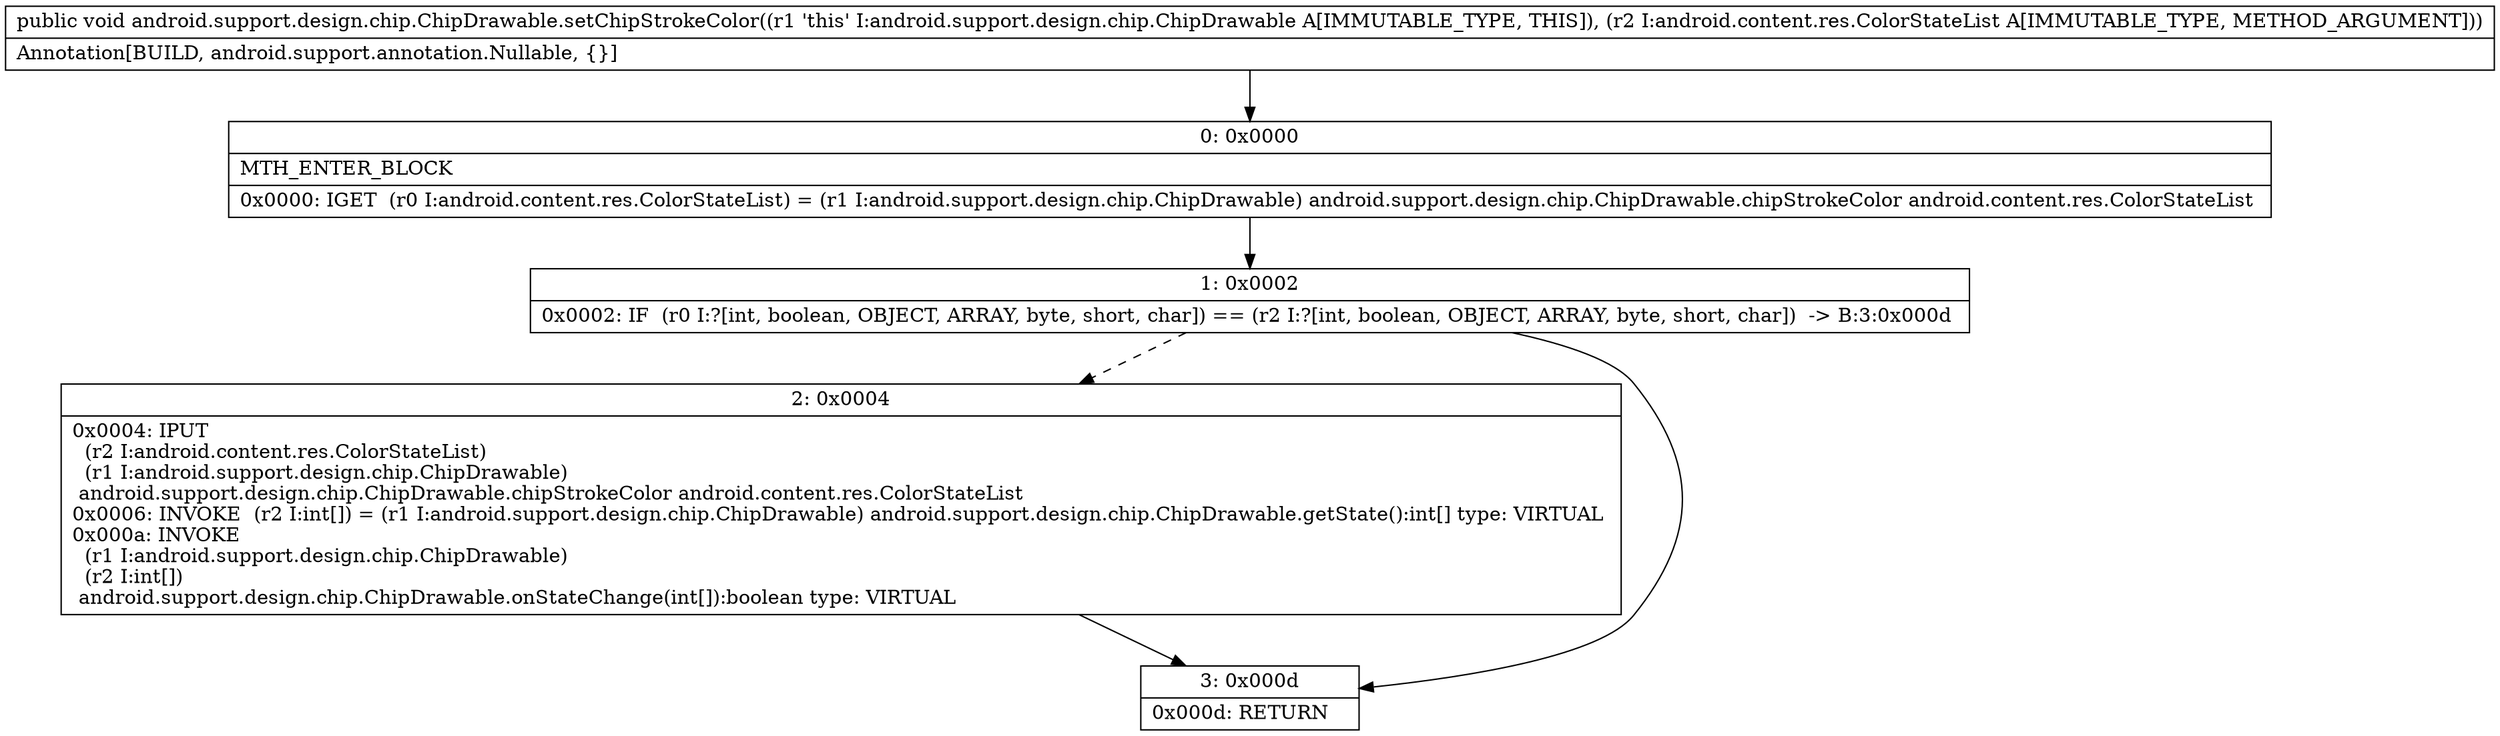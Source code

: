 digraph "CFG forandroid.support.design.chip.ChipDrawable.setChipStrokeColor(Landroid\/content\/res\/ColorStateList;)V" {
Node_0 [shape=record,label="{0\:\ 0x0000|MTH_ENTER_BLOCK\l|0x0000: IGET  (r0 I:android.content.res.ColorStateList) = (r1 I:android.support.design.chip.ChipDrawable) android.support.design.chip.ChipDrawable.chipStrokeColor android.content.res.ColorStateList \l}"];
Node_1 [shape=record,label="{1\:\ 0x0002|0x0002: IF  (r0 I:?[int, boolean, OBJECT, ARRAY, byte, short, char]) == (r2 I:?[int, boolean, OBJECT, ARRAY, byte, short, char])  \-\> B:3:0x000d \l}"];
Node_2 [shape=record,label="{2\:\ 0x0004|0x0004: IPUT  \l  (r2 I:android.content.res.ColorStateList)\l  (r1 I:android.support.design.chip.ChipDrawable)\l android.support.design.chip.ChipDrawable.chipStrokeColor android.content.res.ColorStateList \l0x0006: INVOKE  (r2 I:int[]) = (r1 I:android.support.design.chip.ChipDrawable) android.support.design.chip.ChipDrawable.getState():int[] type: VIRTUAL \l0x000a: INVOKE  \l  (r1 I:android.support.design.chip.ChipDrawable)\l  (r2 I:int[])\l android.support.design.chip.ChipDrawable.onStateChange(int[]):boolean type: VIRTUAL \l}"];
Node_3 [shape=record,label="{3\:\ 0x000d|0x000d: RETURN   \l}"];
MethodNode[shape=record,label="{public void android.support.design.chip.ChipDrawable.setChipStrokeColor((r1 'this' I:android.support.design.chip.ChipDrawable A[IMMUTABLE_TYPE, THIS]), (r2 I:android.content.res.ColorStateList A[IMMUTABLE_TYPE, METHOD_ARGUMENT]))  | Annotation[BUILD, android.support.annotation.Nullable, \{\}]\l}"];
MethodNode -> Node_0;
Node_0 -> Node_1;
Node_1 -> Node_2[style=dashed];
Node_1 -> Node_3;
Node_2 -> Node_3;
}

